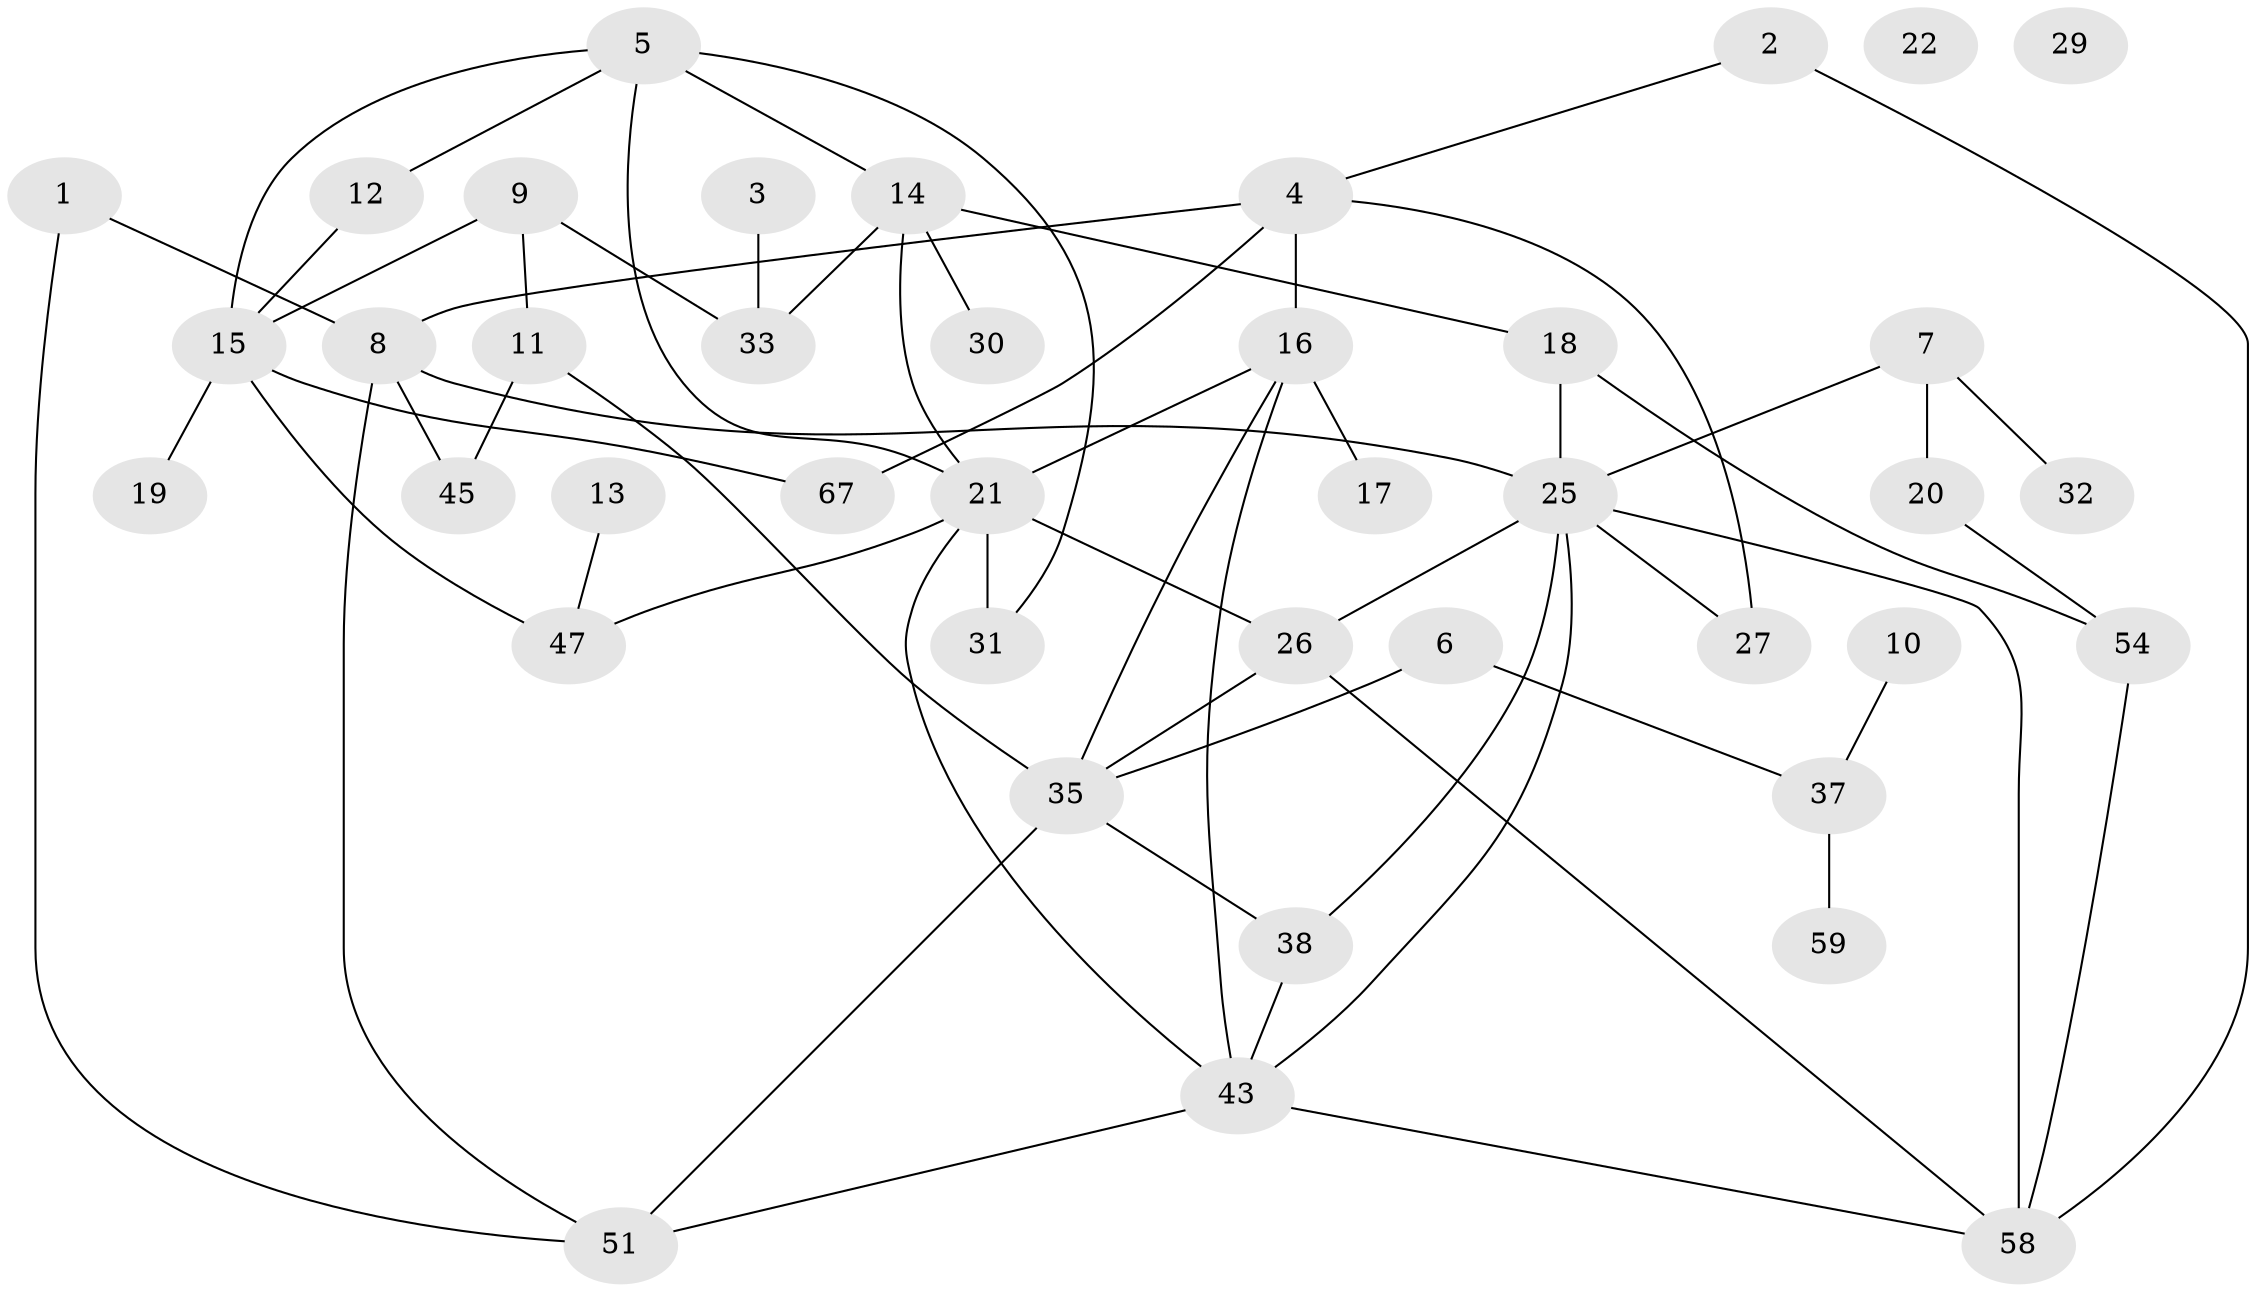 // original degree distribution, {2: 0.3283582089552239, 3: 0.2835820895522388, 1: 0.14925373134328357, 5: 0.1044776119402985, 4: 0.07462686567164178, 0: 0.029850746268656716, 6: 0.029850746268656716}
// Generated by graph-tools (version 1.1) at 2025/41/03/06/25 10:41:24]
// undirected, 41 vertices, 62 edges
graph export_dot {
graph [start="1"]
  node [color=gray90,style=filled];
  1;
  2 [super="+50"];
  3;
  4 [super="+55"];
  5 [super="+36"];
  6;
  7 [super="+41"];
  8 [super="+28"];
  9 [super="+60"];
  10;
  11;
  12 [super="+24"];
  13 [super="+65"];
  14 [super="+23"];
  15 [super="+63"];
  16 [super="+52"];
  17;
  18 [super="+48"];
  19;
  20;
  21 [super="+61"];
  22;
  25 [super="+64"];
  26 [super="+46"];
  27 [super="+42"];
  29;
  30 [super="+34"];
  31;
  32 [super="+66"];
  33 [super="+57"];
  35 [super="+40"];
  37 [super="+39"];
  38 [super="+44"];
  43 [super="+49"];
  45;
  47 [super="+53"];
  51 [super="+56"];
  54;
  58 [super="+62"];
  59;
  67;
  1 -- 8;
  1 -- 51;
  2 -- 4;
  2 -- 58;
  3 -- 33;
  4 -- 27;
  4 -- 16;
  4 -- 67;
  4 -- 8;
  5 -- 14;
  5 -- 12;
  5 -- 31;
  5 -- 15;
  5 -- 21;
  6 -- 35;
  6 -- 37;
  7 -- 25;
  7 -- 20;
  7 -- 32;
  8 -- 45;
  8 -- 51;
  8 -- 25;
  9 -- 11;
  9 -- 15 [weight=2];
  9 -- 33;
  10 -- 37;
  11 -- 45;
  11 -- 35;
  12 -- 15;
  13 -- 47;
  14 -- 18;
  14 -- 30;
  14 -- 33;
  14 -- 21;
  15 -- 47;
  15 -- 67;
  15 -- 19;
  16 -- 17;
  16 -- 35;
  16 -- 21;
  16 -- 43;
  18 -- 25;
  18 -- 54;
  20 -- 54;
  21 -- 43;
  21 -- 26;
  21 -- 31;
  21 -- 47;
  25 -- 43;
  25 -- 58;
  25 -- 26;
  25 -- 38;
  25 -- 27;
  26 -- 58;
  26 -- 35;
  35 -- 51;
  35 -- 38;
  37 -- 59;
  38 -- 43;
  43 -- 51;
  43 -- 58;
  54 -- 58;
}
